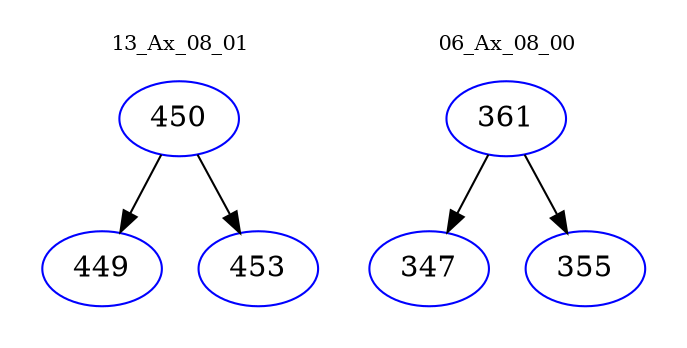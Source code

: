 digraph{
subgraph cluster_0 {
color = white
label = "13_Ax_08_01";
fontsize=10;
T0_450 [label="450", color="blue"]
T0_450 -> T0_449 [color="black"]
T0_449 [label="449", color="blue"]
T0_450 -> T0_453 [color="black"]
T0_453 [label="453", color="blue"]
}
subgraph cluster_1 {
color = white
label = "06_Ax_08_00";
fontsize=10;
T1_361 [label="361", color="blue"]
T1_361 -> T1_347 [color="black"]
T1_347 [label="347", color="blue"]
T1_361 -> T1_355 [color="black"]
T1_355 [label="355", color="blue"]
}
}
